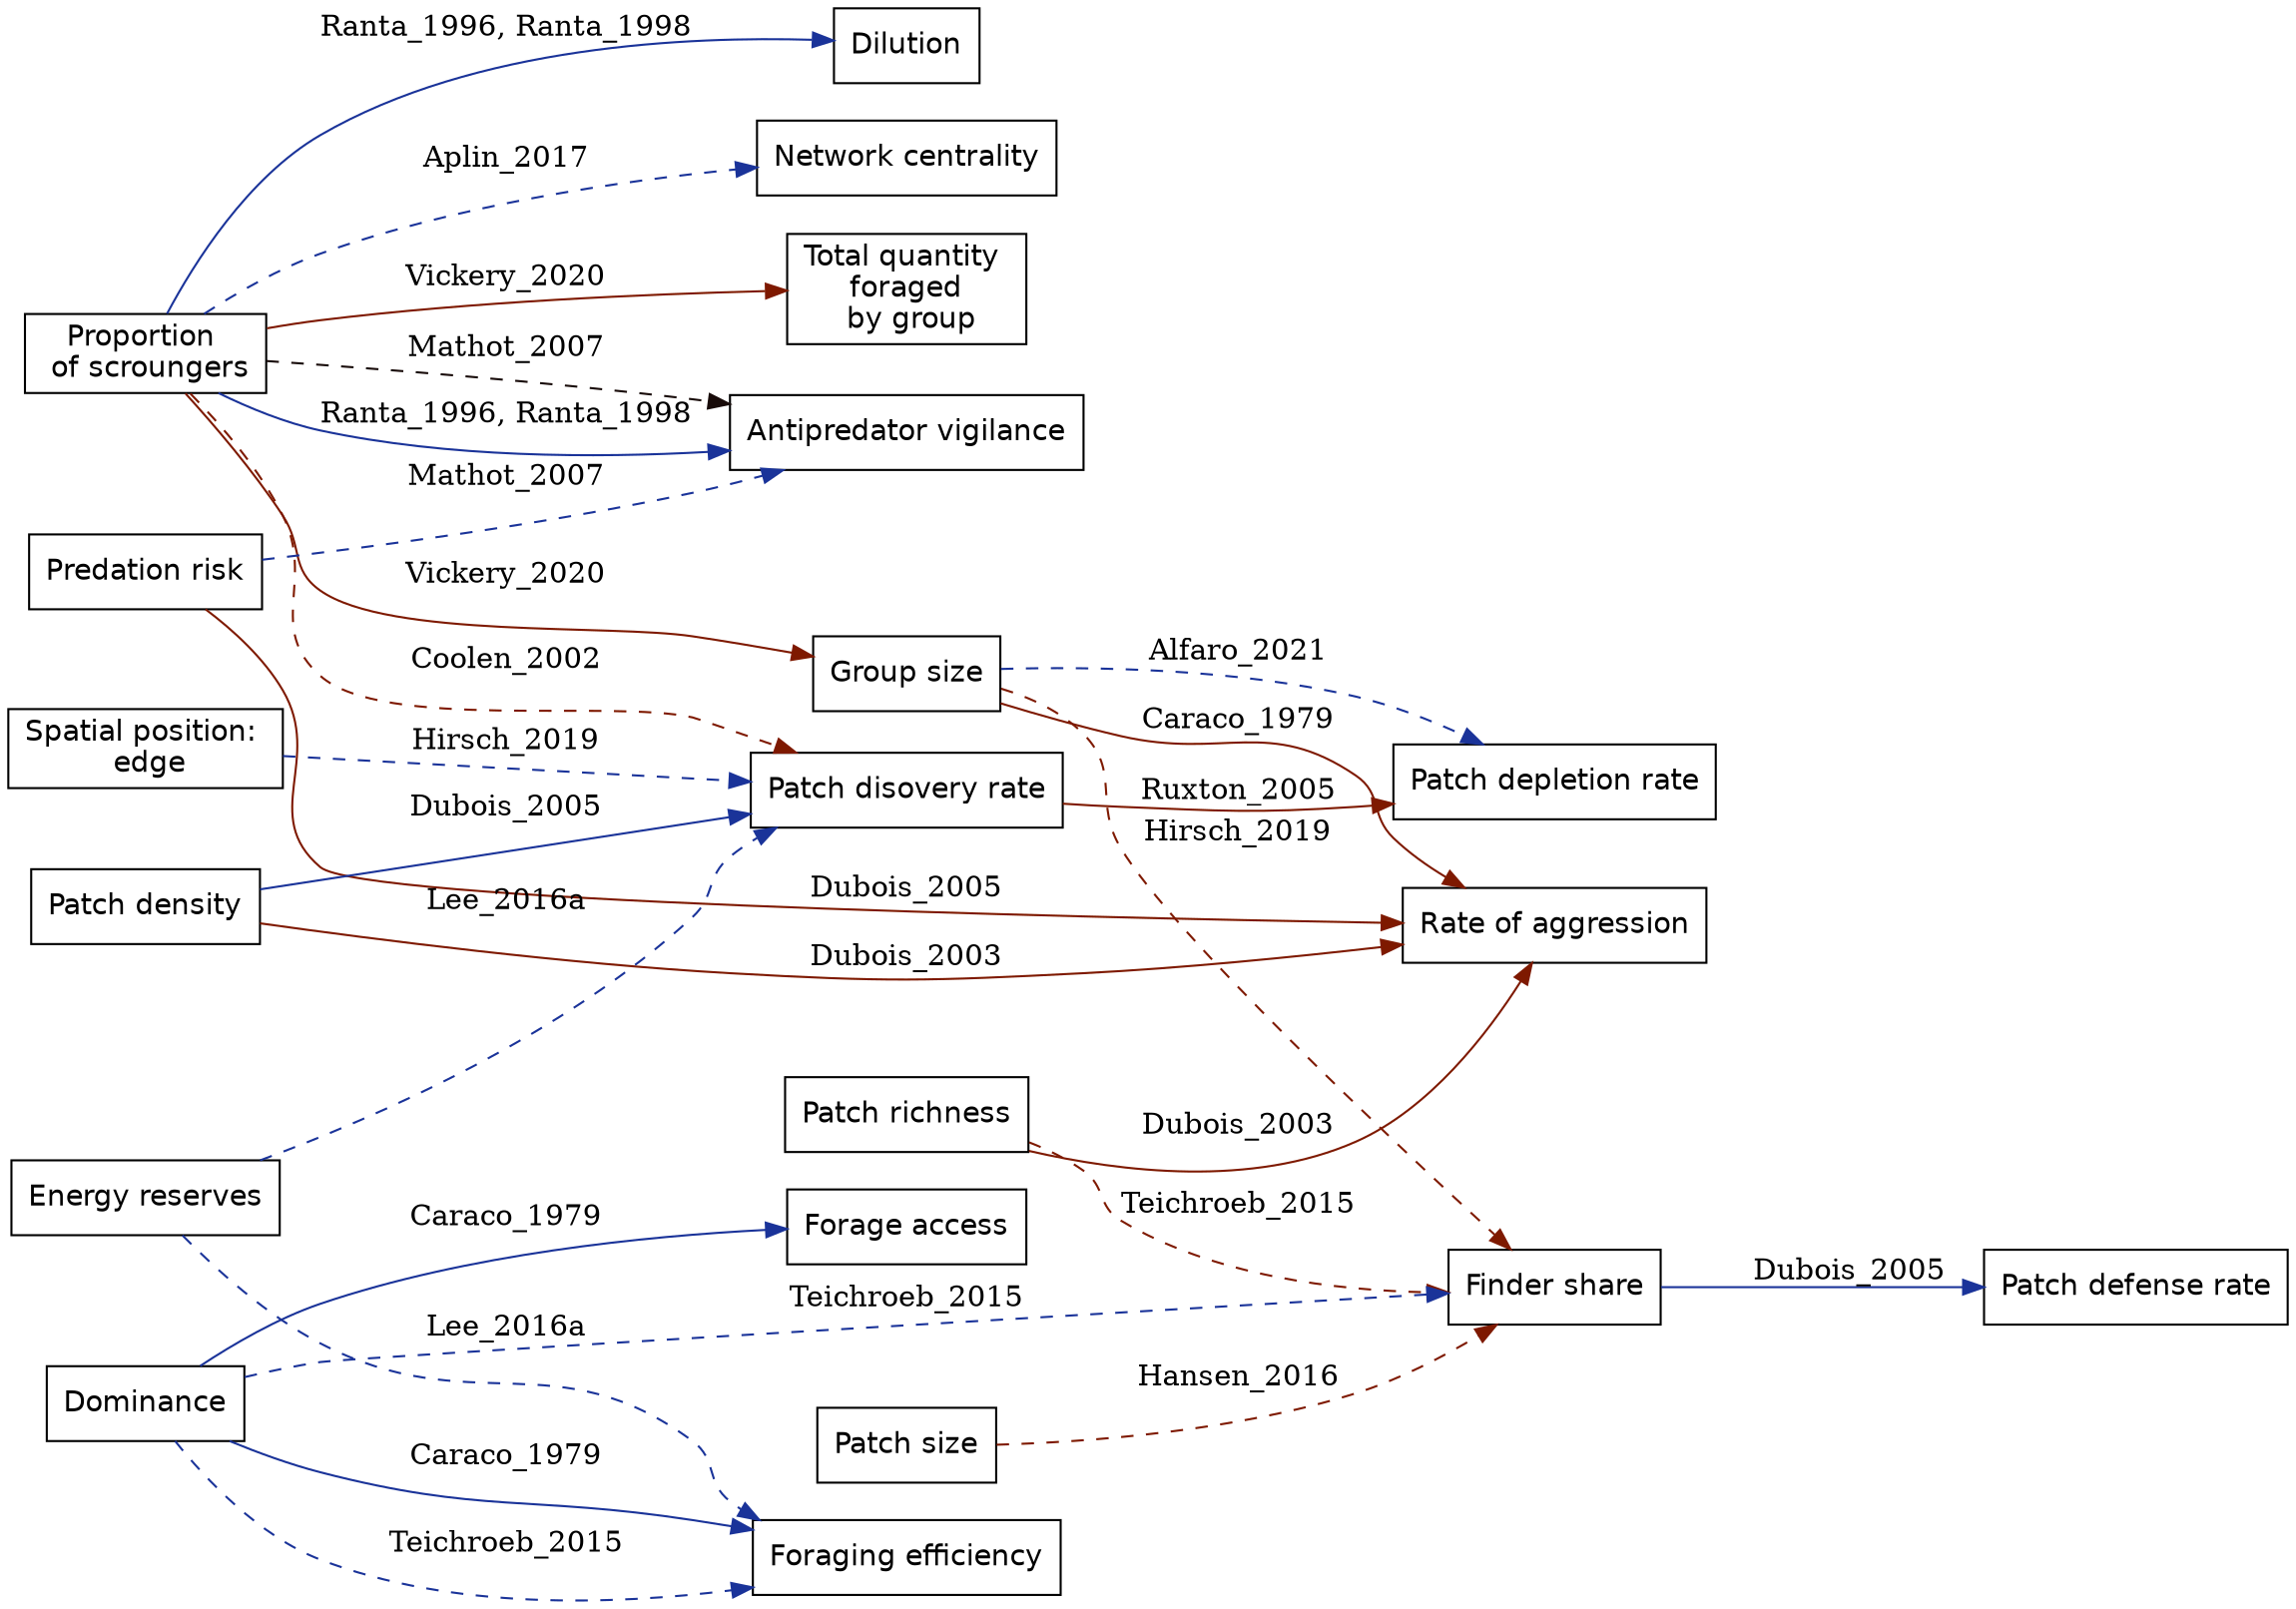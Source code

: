 digraph decision_tree {

  graph [fontsize = 12]
  rankdir = LR
	node [shape = box, fontname = Helvetica]

	// Ranks ---------------------------------------------------
	{rank = same
		prop_scroung [label = "Proportion \n of scroungers"]
	}

	group_size [label = "Group size"]



	// Nodes ---------------------------------------------------

	rate_agg [label = "Rate of aggression"]
	//cost_cont [label = "Cost of contest"]

	pred_risk [label = "Predation risk"]
	vig [label = "Antipredator vigilance"]
	dilution [label = "Dilution"]

	find_share [label = "Finder share"]
	forag_eff [label = "Foraging efficiency"]
	forag_acc [label = "Forage access"]

	patch_discov [label = "Patch disovery rate"]
	patch_deplet [label = "Patch depletion rate"]

	net_cent [label = "Network centrality"]
	patch_defend [label = "Patch defense rate"]

	tot_food [label = "Total quantity \n foraged \n by group"]
	//soc_forag [label = "Social foraging"]
	//sol_forag [label = "Solitary foraging"]



	//patch_depart [label = "Patch departure time"]
	patch_dens [label = "Patch density"]
	patch_rich [label = "Patch richness"]
	//patch_dist [label = "Patch distribution"]
	patch_size [label = "Patch size"]

	//patch_exploit	[label = "Patch exploitation rate"]
	//patch_arrive [label = "Patch arrival time"]

	//resource_mono [label = "Resource monopolizability"]



	//info_asym [label = "Information asymmetry"]
	//info_sym [label = "Information symmetry"]

	//move_speed [label = "Movement speed"]
	// move_cost [label = "Movement cost"]

	//spatial_pos [label = "Spatial position"]
	//central_pos [label = "Central position \n in group"]
	edge_pos [label = "Spatial position: \n edge"]

	//learn [label = "Learning"]



	dominance [label = "Dominance"]
	//dominant [label = "Dominant"]
	//subord [label = "Subordinate"]

	//related [label = "Relatedness"]
	//soc_affil [label = "Social affiliation"]

	//tod [label = "Time of day"]
	energ_res [label = "Energy reserves"]

	//pop_growth_rate [label = 'Population growth rate']
	// interspecific_comp [label = "Interspecific competition"]
	//species_div [label = "Species diversity"]


	//join_dist [label = "Joining distance"]

	//sex [label = "Sex"]
	//male [label = "Males"]
	//female [label = "Females"]

	//age [label = "Age"]
	//adult [ label = "Adults"]
	//juv [label = "Juveniles"]


	//*/

	// Citations -----------------------------------------------
	/*
	1	Afshar_2014.md
	2	Afshar_2015.md
	3	Alfaro_2021.md
	4	Aplin_2017.md
	5	Barnard_1981.md
	6	Barta_1998.md
	7	Barta_2000.md
	8	Barta_2001.md
	9	Barta_2004.md
	10	Beauchamp_1997.md
	11	Beauchamp_2000a.md
	12	Belisle_1998.md
	13	Broom_2014.md
	14	Broom_2015.md
	15	Broom_2016.md
	16	Broom_2018.md
	17	Bugnyar_2002.md
	18	Caraco_1979.md
	19	Caraco_1989.md
	20	Caraco_1991.md
	21	Coolen_2002.md
	22	Coolen_2003.md
	23	Coolen_2007.md
	24	Danchin_2004.md
	25	Dubois_2003.md
	26	Dubois_2005.md
	27	Dubois_2007.md
	28	Dubois_2010.md
	29	Dubois_2020.md
	30	Flynn_2001.md
	31	Fretwell_and_Lucas_1969.md
	32	Giraldeau_1990.md
	33	Giraldeau_1999.md
	34	Ha_2003.md
	35	Hansen_2016.md
	36	Hirsch_2019.md
	37	Kane_2014.md
	38	King_2009.md
	39	Kok_2017.md
	40	Lee_2016.md
	41	Lee_2016a.md
	42	Lendvai_2004.md
	43	Mathot_2007.md
	44	Mathot_2010.md
	45	Morand-Ferron_2007.md
	46	Morand-Ferron_2011.md
	47	Ohtsuka_2009.md
	48	Ranta_1993.md
	49	Ranta_1993a.md
	50	Ranta_1996.md
	51	Ranta_1998.md
	52	Rita_1997.md
	53	Rita_1998.md
	54	Ruxton_2005.md
	55	Smith_1999.md
	56	Smolla_2015.md
	57	Teichroeb_2015.md
	58	Toyokawa_2017.md
	59	Vickery_1991.md
	60	Vickery_2020.md
	61	Werdenich_2002.md
	*/


  // Edges ---------------------------------------------------
  // beige - #f1a340
  // purple - #998ec3

  // type +, -, U, 0


  // Model ===================================================
	dominance -> forag_eff [label = "Caraco_1979", color = "#1A3399", style = "solid"]
	dominance -> forag_acc [label = "Caraco_1979", color = "#1A3399", style = "solid"]


	find_share -> patch_defend [label = "Dubois_2005", color = "#1A3399", style = "solid"]
	//find_share -> patch_depart [label = "Rita_1997", color = "#1A3399", style = "solid"]


	group_size -> rate_agg [label = "Caraco_1979", color = "#7E1900", style = "solid"]
	//group_size -> learn [label = "Smolla_2015", color = "#1A3399", style = "solid"]
	//group_size -> join_dist [label = "Ruxton_2005", color = "#7E1900", style = "solid"]


	//interf -> tot_food [label = "Beauchamp_1997", color = "#7E1900", style = "solid"]


	//move_speed -> join_dist [label = "Ruxton_2005", color = "#1A3399", style = "solid"]


	patch_dens -> rate_agg [label = "Dubois_2003", color = "#7E1900", style = "solid"]
	patch_dens -> patch_discov [label = "Dubois_2005", color = "#1A3399", style = "solid"]

	//patch_deplet -> join_dist [label = "Ruxton_2005", color = "#7E1900", style = "solid"]

	//patch_discov -> join_dist [label = "Ruxton_2005", color = "#1A3399", style = "solid"]
	patch_discov -> patch_deplet [label = "Ruxton_2005", color = "#7E1900", style = "solid"]


	patch_rich -> rate_agg [label = "Dubois_2003", color = "#7E1900", style = "solid"]


	pred_risk -> rate_agg [label = "Dubois_2005", color = "#7E1900", style = "solid"]






	// Group
	prop_scroung -> dilution [label = "Ranta_1996, Ranta_1998", color = "#1A3399", style = "solid"]
	prop_scroung -> vig [label = "Ranta_1996, Ranta_1998", color = "#1A3399", style = "solid"]
	prop_scroung -> tot_food [label = "Vickery_2020", color = "#7E1900", style = "solid"]
	prop_scroung -> group_size [label = "Vickery_2020", color = "#7E1900", style = "solid"]
	//prop_scroung -> pop_growth_rate [label = "Vickery_2020", color = "#7E1900", style = "solid"]
	//prop_scroung -> species_div [label = "Vickery_2020", color = "#1A3399", style = "solid"]


	//patch_discov -> n_producers Rita_1997

	// population bits

  // Empirical ===============================================
	dominance -> forag_eff [label = "Teichroeb_2015", color = "#1A3399", style = "dashed"]
	dominance -> find_share [label = "Teichroeb_2015", color = "#1A3399", style = "dashed"]

	prop_scroung -> net_cent [label = "Aplin_2017", color = "#1A3399", style = "dashed"]

	pred_risk -> vig [label = "Mathot_2007", color = "#1A3399", style = "dashed"]
	prop_scroung -> vig [label = "Mathot_2007", color = "#180B09", style = "dashed"]

	patch_size -> find_share [label = "Hansen_2016", color = "#7E1900", style = "dashed"]
	patch_rich -> find_share [label = "Teichroeb_2015", color = "#7E1900", style = "dashed"]
	group_size -> find_share [label = "Hirsch_2019", color = "#7E1900", style = "dashed"]

	energ_res -> patch_discov [label = "Lee_2016a", color = "#1A3399", style = "dashed"]
	energ_res -> forag_eff [label = "Lee_2016a", color = "#1A3399", style = "dashed"]

	edge_pos -> patch_discov [label = "Hirsch_2019", color = "#1A3399", style = "dashed"]

	group_size -> patch_deplet [label = "Alfaro_2021", color = "#1A3399", style = "dashed"]

	prop_scroung -> patch_discov [label = "Coolen_2002", color = "#7E1900", style = "dashed"]


}
